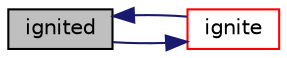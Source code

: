 digraph "ignited"
{
  bgcolor="transparent";
  edge [fontname="Helvetica",fontsize="10",labelfontname="Helvetica",labelfontsize="10"];
  node [fontname="Helvetica",fontsize="10",shape=record];
  rankdir="LR";
  Node22 [label="ignited",height=0.2,width=0.4,color="black", fillcolor="grey75", style="filled", fontcolor="black"];
  Node22 -> Node23 [color="midnightblue",fontsize="10",style="solid",fontname="Helvetica"];
  Node23 [label="ignite",height=0.2,width=0.4,color="red",URL="$a22597.html#a39d1928681fc5898ef7a67f7f963d501"];
  Node23 -> Node22 [color="midnightblue",fontsize="10",style="solid",fontname="Helvetica"];
}
